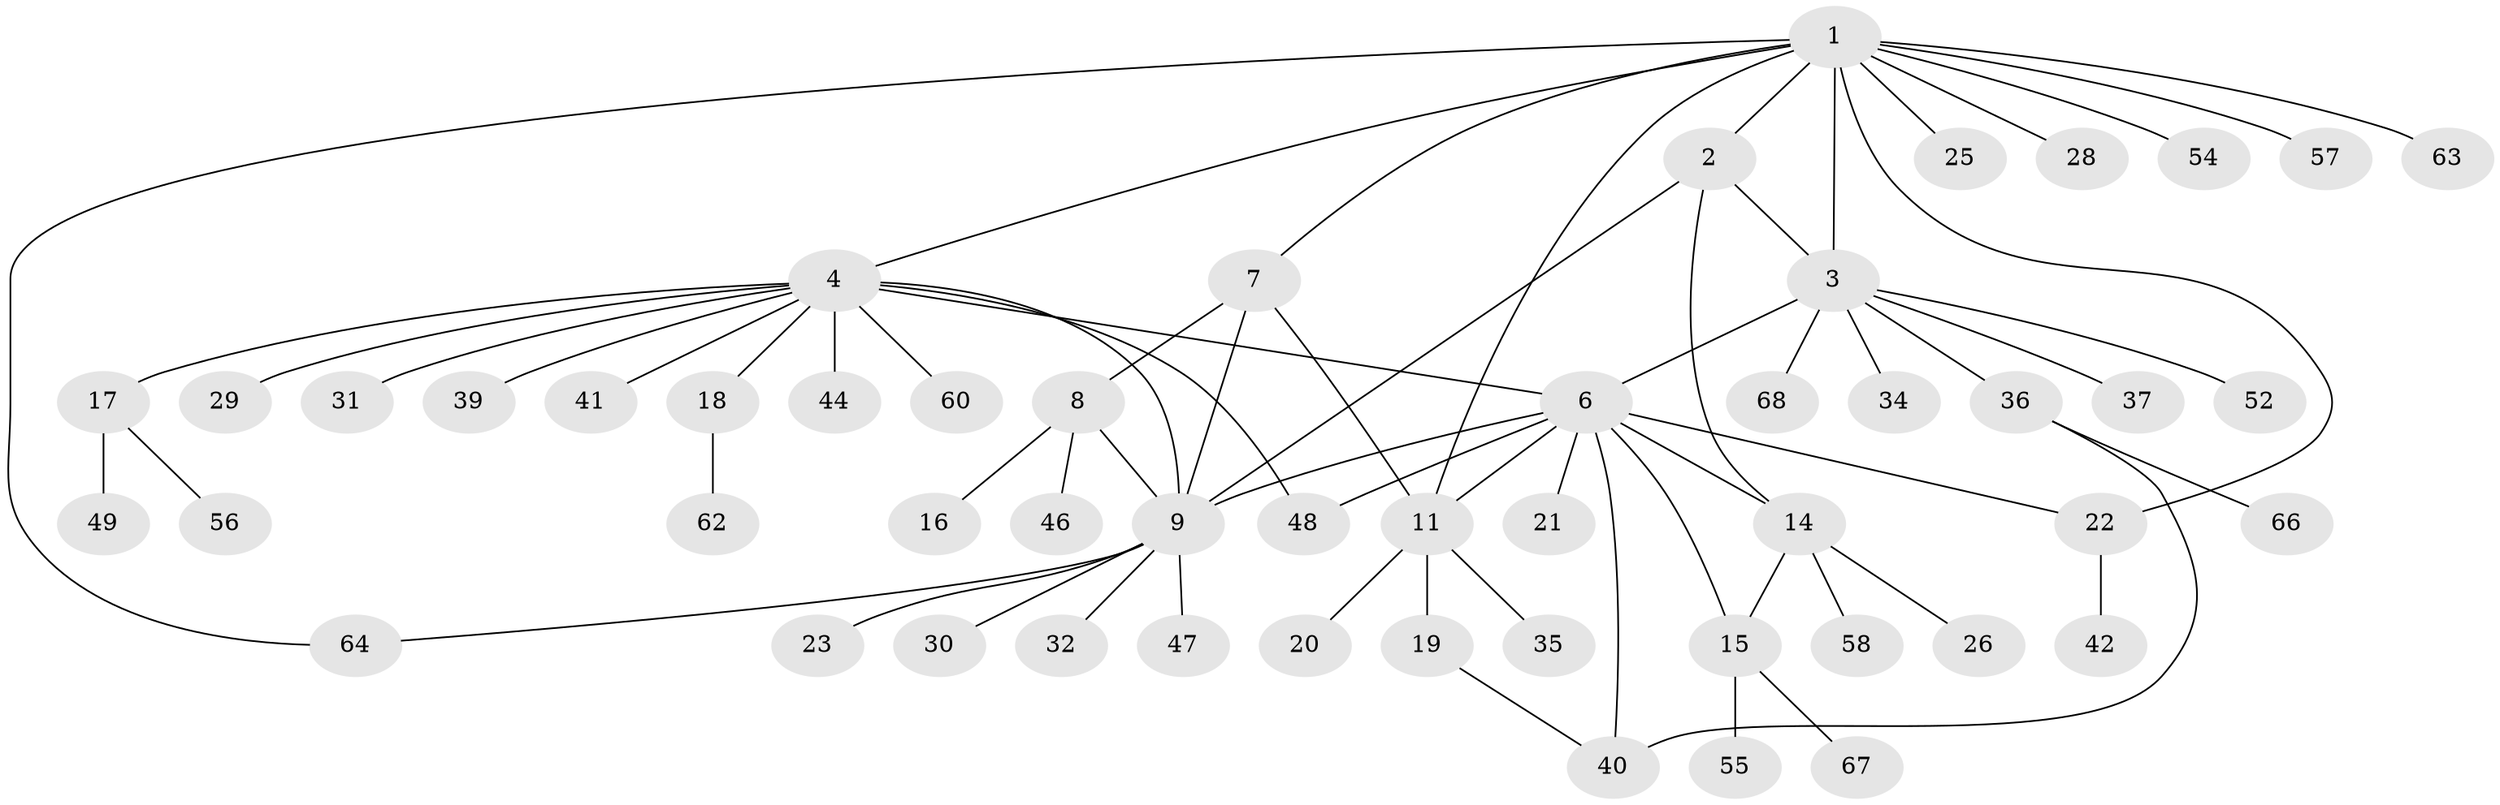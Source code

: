 // original degree distribution, {5: 0.04285714285714286, 4: 0.04285714285714286, 9: 0.02857142857142857, 11: 0.02857142857142857, 3: 0.1, 7: 0.014285714285714285, 8: 0.014285714285714285, 6: 0.014285714285714285, 1: 0.5571428571428572, 2: 0.15714285714285714}
// Generated by graph-tools (version 1.1) at 2025/42/03/06/25 10:42:13]
// undirected, 52 vertices, 66 edges
graph export_dot {
graph [start="1"]
  node [color=gray90,style=filled];
  1 [super="+12"];
  2;
  3 [super="+38"];
  4 [super="+5"];
  6 [super="+13"];
  7 [super="+10"];
  8 [super="+24"];
  9 [super="+43"];
  11 [super="+59"];
  14 [super="+51"];
  15 [super="+33"];
  16;
  17 [super="+45"];
  18;
  19 [super="+27"];
  20;
  21 [super="+50"];
  22;
  23;
  25;
  26;
  28;
  29;
  30;
  31;
  32;
  34 [super="+53"];
  35;
  36;
  37;
  39;
  40 [super="+61"];
  41;
  42;
  44;
  46 [super="+65"];
  47;
  48;
  49;
  52;
  54;
  55;
  56;
  57;
  58 [super="+70"];
  60;
  62;
  63;
  64;
  66;
  67 [super="+69"];
  68;
  1 -- 2;
  1 -- 3;
  1 -- 57;
  1 -- 63;
  1 -- 64;
  1 -- 4;
  1 -- 11;
  1 -- 54;
  1 -- 22;
  1 -- 25;
  1 -- 28;
  1 -- 7;
  2 -- 3;
  2 -- 9;
  2 -- 14;
  3 -- 6;
  3 -- 34;
  3 -- 36;
  3 -- 37;
  3 -- 52;
  3 -- 68;
  4 -- 6 [weight=2];
  4 -- 29;
  4 -- 41;
  4 -- 39;
  4 -- 9;
  4 -- 44;
  4 -- 48;
  4 -- 17;
  4 -- 18;
  4 -- 60;
  4 -- 31;
  6 -- 21;
  6 -- 40;
  6 -- 9;
  6 -- 11;
  6 -- 14;
  6 -- 15;
  6 -- 48;
  6 -- 22;
  7 -- 8;
  7 -- 9;
  7 -- 11;
  8 -- 9;
  8 -- 16;
  8 -- 46;
  9 -- 23;
  9 -- 30;
  9 -- 32;
  9 -- 47;
  9 -- 64;
  11 -- 19;
  11 -- 20;
  11 -- 35;
  14 -- 15;
  14 -- 26;
  14 -- 58;
  15 -- 67;
  15 -- 55;
  17 -- 56;
  17 -- 49;
  18 -- 62;
  19 -- 40;
  22 -- 42;
  36 -- 40;
  36 -- 66;
}
